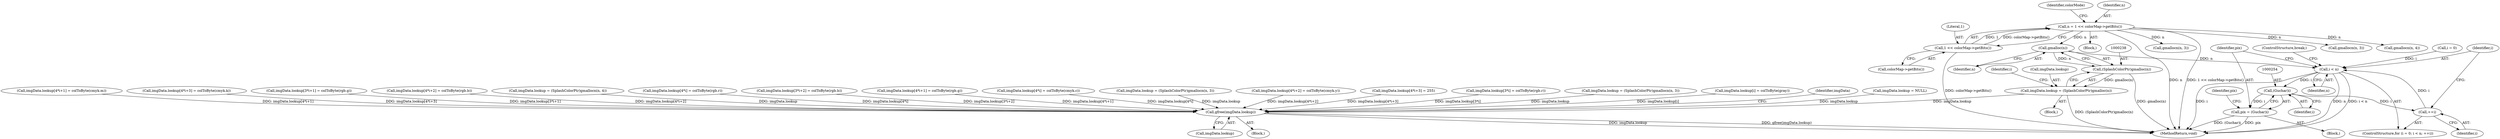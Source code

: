 digraph "0_poppler_7b2d314a61fd0e12f47c62996cb49ec0d1ba747a_10@API" {
"1000239" [label="(Call,gmalloc(n))"];
"1000223" [label="(Call,n = 1 << colorMap->getBits())"];
"1000225" [label="(Call,1 << colorMap->getBits())"];
"1000237" [label="(Call,(SplashColorPtr)gmalloc(n))"];
"1000233" [label="(Call,imgData.lookup = (SplashColorPtr)gmalloc(n))"];
"1000558" [label="(Call,gfree(imgData.lookup))"];
"1000245" [label="(Call,i < n)"];
"1000253" [label="(Call,(Guchar)i)"];
"1000248" [label="(Call,++i)"];
"1000251" [label="(Call,pix = (Guchar)i)"];
"1000222" [label="(Block,)"];
"1000239" [label="(Call,gmalloc(n))"];
"1000278" [label="(Call,gmallocn(n, 3))"];
"1000272" [label="(Call,imgData.lookup = (SplashColorPtr)gmallocn(n, 3))"];
"1000480" [label="(Call,imgData.lookup[4*i+2] = colToByte(cmyk.y))"];
"1000248" [label="(Call,++i)"];
"1000251" [label="(Call,pix = (Guchar)i)"];
"1000242" [label="(Call,i = 0)"];
"1000412" [label="(Call,imgData.lookup[4*i+3] = 255)"];
"1000249" [label="(Identifier,i)"];
"1000258" [label="(Identifier,pix)"];
"1000301" [label="(Call,imgData.lookup[3*i] = colToByte(rgb.r))"];
"1000559" [label="(Call,imgData.lookup)"];
"1000237" [label="(Call,(SplashColorPtr)gmalloc(n))"];
"1000343" [label="(Call,imgData.lookup = (SplashColorPtr)gmallocn(n, 3))"];
"1000261" [label="(Call,imgData.lookup[i] = colToByte(gray))"];
"1000563" [label="(Identifier,imgData)"];
"1000246" [label="(Identifier,i)"];
"1000233" [label="(Call,imgData.lookup = (SplashColorPtr)gmalloc(n))"];
"1000240" [label="(Identifier,n)"];
"1000230" [label="(Block,)"];
"1000229" [label="(Identifier,colorMode)"];
"1000213" [label="(Call,imgData.lookup = NULL)"];
"1000241" [label="(ControlStructure,for (i = 0; i < n; ++i))"];
"1000227" [label="(Call,colorMap->getBits())"];
"1000349" [label="(Call,gmallocn(n, 3))"];
"1000243" [label="(Identifier,i)"];
"1000466" [label="(Call,imgData.lookup[4*i+1] = colToByte(cmyk.m))"];
"1000494" [label="(Call,imgData.lookup[4*i+3] = colToByte(cmyk.k))"];
"1000253" [label="(Call,(Guchar)i)"];
"1000313" [label="(Call,imgData.lookup[3*i+1] = colToByte(rgb.g))"];
"1000566" [label="(MethodReturn,void)"];
"1000245" [label="(Call,i < n)"];
"1000431" [label="(Call,gmallocn(n, 4))"];
"1000255" [label="(Identifier,i)"];
"1000398" [label="(Call,imgData.lookup[4*i+2] = colToByte(rgb.b))"];
"1000224" [label="(Identifier,n)"];
"1000269" [label="(ControlStructure,break;)"];
"1000425" [label="(Call,imgData.lookup = (SplashColorPtr)gmallocn(n, 4))"];
"1000223" [label="(Call,n = 1 << colorMap->getBits())"];
"1000372" [label="(Call,imgData.lookup[4*i] = colToByte(rgb.r))"];
"1000225" [label="(Call,1 << colorMap->getBits())"];
"1000109" [label="(Block,)"];
"1000252" [label="(Identifier,pix)"];
"1000327" [label="(Call,imgData.lookup[3*i+2] = colToByte(rgb.b))"];
"1000250" [label="(Block,)"];
"1000247" [label="(Identifier,n)"];
"1000558" [label="(Call,gfree(imgData.lookup))"];
"1000234" [label="(Call,imgData.lookup)"];
"1000384" [label="(Call,imgData.lookup[4*i+1] = colToByte(rgb.g))"];
"1000454" [label="(Call,imgData.lookup[4*i] = colToByte(cmyk.c))"];
"1000226" [label="(Literal,1)"];
"1000239" -> "1000237"  [label="AST: "];
"1000239" -> "1000240"  [label="CFG: "];
"1000240" -> "1000239"  [label="AST: "];
"1000237" -> "1000239"  [label="CFG: "];
"1000239" -> "1000237"  [label="DDG: n"];
"1000223" -> "1000239"  [label="DDG: n"];
"1000239" -> "1000245"  [label="DDG: n"];
"1000223" -> "1000222"  [label="AST: "];
"1000223" -> "1000225"  [label="CFG: "];
"1000224" -> "1000223"  [label="AST: "];
"1000225" -> "1000223"  [label="AST: "];
"1000229" -> "1000223"  [label="CFG: "];
"1000223" -> "1000566"  [label="DDG: 1 << colorMap->getBits()"];
"1000223" -> "1000566"  [label="DDG: n"];
"1000225" -> "1000223"  [label="DDG: 1"];
"1000225" -> "1000223"  [label="DDG: colorMap->getBits()"];
"1000223" -> "1000278"  [label="DDG: n"];
"1000223" -> "1000349"  [label="DDG: n"];
"1000223" -> "1000431"  [label="DDG: n"];
"1000225" -> "1000227"  [label="CFG: "];
"1000226" -> "1000225"  [label="AST: "];
"1000227" -> "1000225"  [label="AST: "];
"1000225" -> "1000566"  [label="DDG: colorMap->getBits()"];
"1000237" -> "1000233"  [label="AST: "];
"1000238" -> "1000237"  [label="AST: "];
"1000233" -> "1000237"  [label="CFG: "];
"1000237" -> "1000566"  [label="DDG: gmalloc(n)"];
"1000237" -> "1000233"  [label="DDG: gmalloc(n)"];
"1000233" -> "1000230"  [label="AST: "];
"1000234" -> "1000233"  [label="AST: "];
"1000243" -> "1000233"  [label="CFG: "];
"1000233" -> "1000566"  [label="DDG: (SplashColorPtr)gmalloc(n)"];
"1000233" -> "1000558"  [label="DDG: imgData.lookup"];
"1000558" -> "1000109"  [label="AST: "];
"1000558" -> "1000559"  [label="CFG: "];
"1000559" -> "1000558"  [label="AST: "];
"1000563" -> "1000558"  [label="CFG: "];
"1000558" -> "1000566"  [label="DDG: gfree(imgData.lookup)"];
"1000558" -> "1000566"  [label="DDG: imgData.lookup"];
"1000454" -> "1000558"  [label="DDG: imgData.lookup[4*i]"];
"1000343" -> "1000558"  [label="DDG: imgData.lookup"];
"1000213" -> "1000558"  [label="DDG: imgData.lookup"];
"1000466" -> "1000558"  [label="DDG: imgData.lookup[4*i+1]"];
"1000425" -> "1000558"  [label="DDG: imgData.lookup"];
"1000327" -> "1000558"  [label="DDG: imgData.lookup[3*i+2]"];
"1000494" -> "1000558"  [label="DDG: imgData.lookup[4*i+3]"];
"1000372" -> "1000558"  [label="DDG: imgData.lookup[4*i]"];
"1000412" -> "1000558"  [label="DDG: imgData.lookup[4*i+3]"];
"1000301" -> "1000558"  [label="DDG: imgData.lookup[3*i]"];
"1000261" -> "1000558"  [label="DDG: imgData.lookup[i]"];
"1000272" -> "1000558"  [label="DDG: imgData.lookup"];
"1000480" -> "1000558"  [label="DDG: imgData.lookup[4*i+2]"];
"1000313" -> "1000558"  [label="DDG: imgData.lookup[3*i+1]"];
"1000398" -> "1000558"  [label="DDG: imgData.lookup[4*i+2]"];
"1000384" -> "1000558"  [label="DDG: imgData.lookup[4*i+1]"];
"1000245" -> "1000241"  [label="AST: "];
"1000245" -> "1000247"  [label="CFG: "];
"1000246" -> "1000245"  [label="AST: "];
"1000247" -> "1000245"  [label="AST: "];
"1000252" -> "1000245"  [label="CFG: "];
"1000269" -> "1000245"  [label="CFG: "];
"1000245" -> "1000566"  [label="DDG: i < n"];
"1000245" -> "1000566"  [label="DDG: i"];
"1000245" -> "1000566"  [label="DDG: n"];
"1000242" -> "1000245"  [label="DDG: i"];
"1000248" -> "1000245"  [label="DDG: i"];
"1000245" -> "1000253"  [label="DDG: i"];
"1000253" -> "1000251"  [label="AST: "];
"1000253" -> "1000255"  [label="CFG: "];
"1000254" -> "1000253"  [label="AST: "];
"1000255" -> "1000253"  [label="AST: "];
"1000251" -> "1000253"  [label="CFG: "];
"1000253" -> "1000248"  [label="DDG: i"];
"1000253" -> "1000251"  [label="DDG: i"];
"1000248" -> "1000241"  [label="AST: "];
"1000248" -> "1000249"  [label="CFG: "];
"1000249" -> "1000248"  [label="AST: "];
"1000246" -> "1000248"  [label="CFG: "];
"1000251" -> "1000250"  [label="AST: "];
"1000252" -> "1000251"  [label="AST: "];
"1000258" -> "1000251"  [label="CFG: "];
"1000251" -> "1000566"  [label="DDG: (Guchar)i"];
"1000251" -> "1000566"  [label="DDG: pix"];
}
